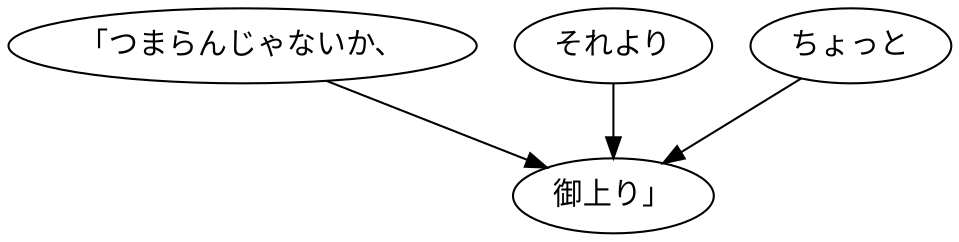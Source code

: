 digraph graph7430 {
	node0 [label="「つまらんじゃないか、"];
	node1 [label="それより"];
	node2 [label="ちょっと"];
	node3 [label="御上り」"];
	node0 -> node3;
	node1 -> node3;
	node2 -> node3;
}
